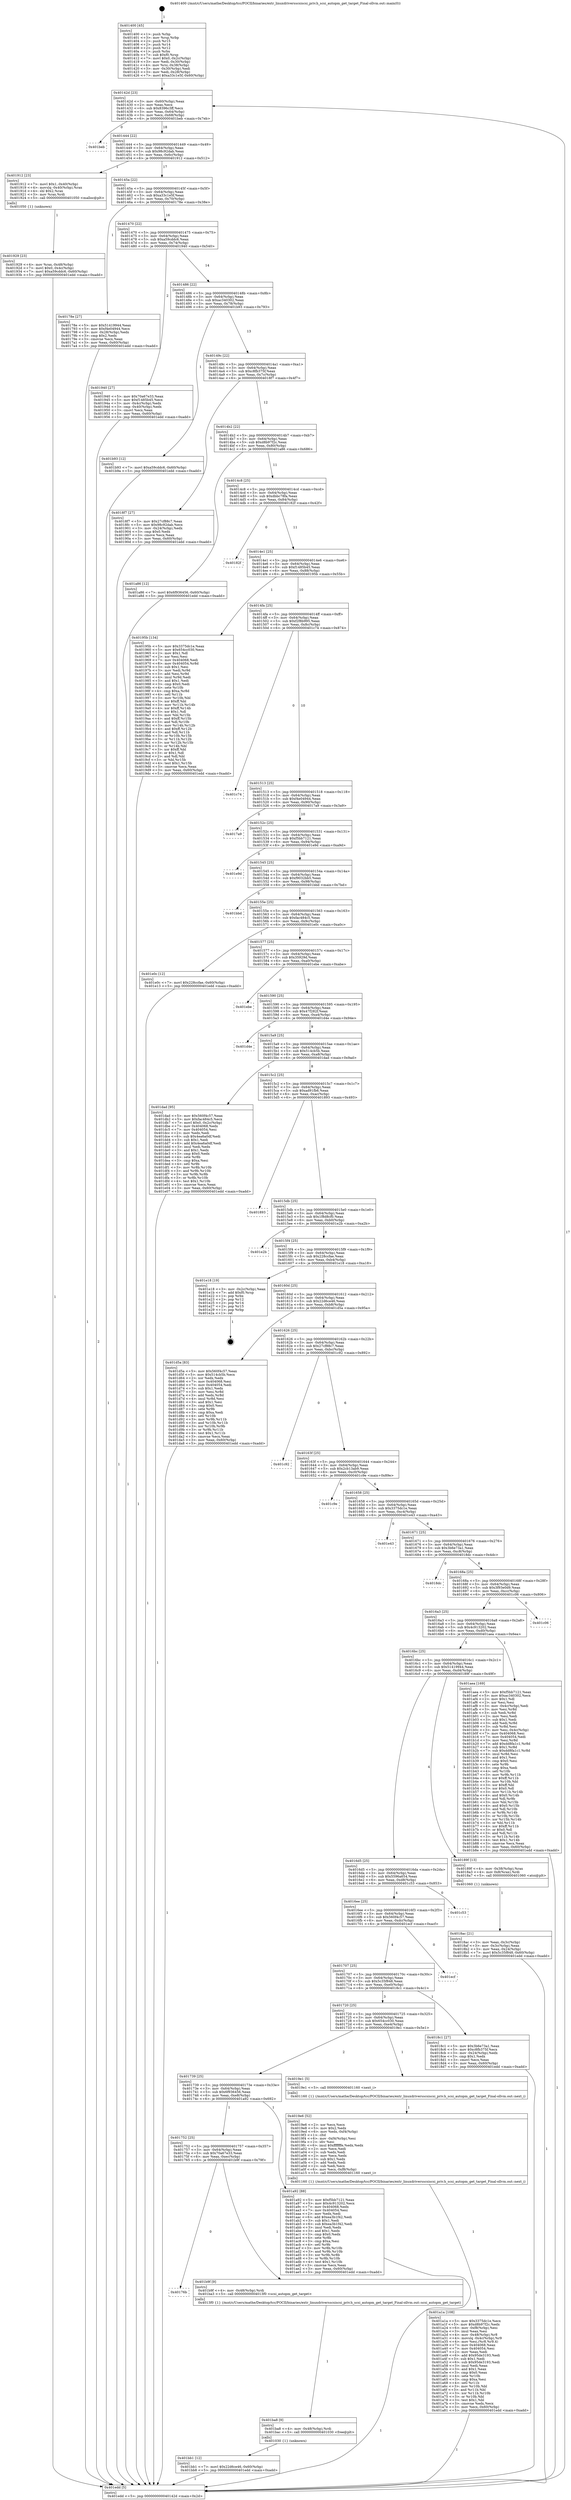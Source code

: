 digraph "0x401400" {
  label = "0x401400 (/mnt/c/Users/mathe/Desktop/tcc/POCII/binaries/extr_linuxdriversscsiscsi_priv.h_scsi_autopm_get_target_Final-ollvm.out::main(0))"
  labelloc = "t"
  node[shape=record]

  Entry [label="",width=0.3,height=0.3,shape=circle,fillcolor=black,style=filled]
  "0x40142d" [label="{
     0x40142d [23]\l
     | [instrs]\l
     &nbsp;&nbsp;0x40142d \<+3\>: mov -0x60(%rbp),%eax\l
     &nbsp;&nbsp;0x401430 \<+2\>: mov %eax,%ecx\l
     &nbsp;&nbsp;0x401432 \<+6\>: sub $0x8396c3ff,%ecx\l
     &nbsp;&nbsp;0x401438 \<+3\>: mov %eax,-0x64(%rbp)\l
     &nbsp;&nbsp;0x40143b \<+3\>: mov %ecx,-0x68(%rbp)\l
     &nbsp;&nbsp;0x40143e \<+6\>: je 0000000000401beb \<main+0x7eb\>\l
  }"]
  "0x401beb" [label="{
     0x401beb\l
  }", style=dashed]
  "0x401444" [label="{
     0x401444 [22]\l
     | [instrs]\l
     &nbsp;&nbsp;0x401444 \<+5\>: jmp 0000000000401449 \<main+0x49\>\l
     &nbsp;&nbsp;0x401449 \<+3\>: mov -0x64(%rbp),%eax\l
     &nbsp;&nbsp;0x40144c \<+5\>: sub $0x98c92dab,%eax\l
     &nbsp;&nbsp;0x401451 \<+3\>: mov %eax,-0x6c(%rbp)\l
     &nbsp;&nbsp;0x401454 \<+6\>: je 0000000000401912 \<main+0x512\>\l
  }"]
  Exit [label="",width=0.3,height=0.3,shape=circle,fillcolor=black,style=filled,peripheries=2]
  "0x401912" [label="{
     0x401912 [23]\l
     | [instrs]\l
     &nbsp;&nbsp;0x401912 \<+7\>: movl $0x1,-0x40(%rbp)\l
     &nbsp;&nbsp;0x401919 \<+4\>: movslq -0x40(%rbp),%rax\l
     &nbsp;&nbsp;0x40191d \<+4\>: shl $0x2,%rax\l
     &nbsp;&nbsp;0x401921 \<+3\>: mov %rax,%rdi\l
     &nbsp;&nbsp;0x401924 \<+5\>: call 0000000000401050 \<malloc@plt\>\l
     | [calls]\l
     &nbsp;&nbsp;0x401050 \{1\} (unknown)\l
  }"]
  "0x40145a" [label="{
     0x40145a [22]\l
     | [instrs]\l
     &nbsp;&nbsp;0x40145a \<+5\>: jmp 000000000040145f \<main+0x5f\>\l
     &nbsp;&nbsp;0x40145f \<+3\>: mov -0x64(%rbp),%eax\l
     &nbsp;&nbsp;0x401462 \<+5\>: sub $0xa33c1e5f,%eax\l
     &nbsp;&nbsp;0x401467 \<+3\>: mov %eax,-0x70(%rbp)\l
     &nbsp;&nbsp;0x40146a \<+6\>: je 000000000040178e \<main+0x38e\>\l
  }"]
  "0x401bb1" [label="{
     0x401bb1 [12]\l
     | [instrs]\l
     &nbsp;&nbsp;0x401bb1 \<+7\>: movl $0x22d6ce46,-0x60(%rbp)\l
     &nbsp;&nbsp;0x401bb8 \<+5\>: jmp 0000000000401edd \<main+0xadd\>\l
  }"]
  "0x40178e" [label="{
     0x40178e [27]\l
     | [instrs]\l
     &nbsp;&nbsp;0x40178e \<+5\>: mov $0x51419944,%eax\l
     &nbsp;&nbsp;0x401793 \<+5\>: mov $0xf4e04944,%ecx\l
     &nbsp;&nbsp;0x401798 \<+3\>: mov -0x28(%rbp),%edx\l
     &nbsp;&nbsp;0x40179b \<+3\>: cmp $0x2,%edx\l
     &nbsp;&nbsp;0x40179e \<+3\>: cmovne %ecx,%eax\l
     &nbsp;&nbsp;0x4017a1 \<+3\>: mov %eax,-0x60(%rbp)\l
     &nbsp;&nbsp;0x4017a4 \<+5\>: jmp 0000000000401edd \<main+0xadd\>\l
  }"]
  "0x401470" [label="{
     0x401470 [22]\l
     | [instrs]\l
     &nbsp;&nbsp;0x401470 \<+5\>: jmp 0000000000401475 \<main+0x75\>\l
     &nbsp;&nbsp;0x401475 \<+3\>: mov -0x64(%rbp),%eax\l
     &nbsp;&nbsp;0x401478 \<+5\>: sub $0xa59cddc6,%eax\l
     &nbsp;&nbsp;0x40147d \<+3\>: mov %eax,-0x74(%rbp)\l
     &nbsp;&nbsp;0x401480 \<+6\>: je 0000000000401940 \<main+0x540\>\l
  }"]
  "0x401edd" [label="{
     0x401edd [5]\l
     | [instrs]\l
     &nbsp;&nbsp;0x401edd \<+5\>: jmp 000000000040142d \<main+0x2d\>\l
  }"]
  "0x401400" [label="{
     0x401400 [45]\l
     | [instrs]\l
     &nbsp;&nbsp;0x401400 \<+1\>: push %rbp\l
     &nbsp;&nbsp;0x401401 \<+3\>: mov %rsp,%rbp\l
     &nbsp;&nbsp;0x401404 \<+2\>: push %r15\l
     &nbsp;&nbsp;0x401406 \<+2\>: push %r14\l
     &nbsp;&nbsp;0x401408 \<+2\>: push %r12\l
     &nbsp;&nbsp;0x40140a \<+1\>: push %rbx\l
     &nbsp;&nbsp;0x40140b \<+7\>: sub $0xf0,%rsp\l
     &nbsp;&nbsp;0x401412 \<+7\>: movl $0x0,-0x2c(%rbp)\l
     &nbsp;&nbsp;0x401419 \<+3\>: mov %edi,-0x30(%rbp)\l
     &nbsp;&nbsp;0x40141c \<+4\>: mov %rsi,-0x38(%rbp)\l
     &nbsp;&nbsp;0x401420 \<+3\>: mov -0x30(%rbp),%edi\l
     &nbsp;&nbsp;0x401423 \<+3\>: mov %edi,-0x28(%rbp)\l
     &nbsp;&nbsp;0x401426 \<+7\>: movl $0xa33c1e5f,-0x60(%rbp)\l
  }"]
  "0x401ba8" [label="{
     0x401ba8 [9]\l
     | [instrs]\l
     &nbsp;&nbsp;0x401ba8 \<+4\>: mov -0x48(%rbp),%rdi\l
     &nbsp;&nbsp;0x401bac \<+5\>: call 0000000000401030 \<free@plt\>\l
     | [calls]\l
     &nbsp;&nbsp;0x401030 \{1\} (unknown)\l
  }"]
  "0x401940" [label="{
     0x401940 [27]\l
     | [instrs]\l
     &nbsp;&nbsp;0x401940 \<+5\>: mov $0x70a67e33,%eax\l
     &nbsp;&nbsp;0x401945 \<+5\>: mov $0xf1485b45,%ecx\l
     &nbsp;&nbsp;0x40194a \<+3\>: mov -0x4c(%rbp),%edx\l
     &nbsp;&nbsp;0x40194d \<+3\>: cmp -0x40(%rbp),%edx\l
     &nbsp;&nbsp;0x401950 \<+3\>: cmovl %ecx,%eax\l
     &nbsp;&nbsp;0x401953 \<+3\>: mov %eax,-0x60(%rbp)\l
     &nbsp;&nbsp;0x401956 \<+5\>: jmp 0000000000401edd \<main+0xadd\>\l
  }"]
  "0x401486" [label="{
     0x401486 [22]\l
     | [instrs]\l
     &nbsp;&nbsp;0x401486 \<+5\>: jmp 000000000040148b \<main+0x8b\>\l
     &nbsp;&nbsp;0x40148b \<+3\>: mov -0x64(%rbp),%eax\l
     &nbsp;&nbsp;0x40148e \<+5\>: sub $0xac340302,%eax\l
     &nbsp;&nbsp;0x401493 \<+3\>: mov %eax,-0x78(%rbp)\l
     &nbsp;&nbsp;0x401496 \<+6\>: je 0000000000401b93 \<main+0x793\>\l
  }"]
  "0x40176b" [label="{
     0x40176b\l
  }", style=dashed]
  "0x401b93" [label="{
     0x401b93 [12]\l
     | [instrs]\l
     &nbsp;&nbsp;0x401b93 \<+7\>: movl $0xa59cddc6,-0x60(%rbp)\l
     &nbsp;&nbsp;0x401b9a \<+5\>: jmp 0000000000401edd \<main+0xadd\>\l
  }"]
  "0x40149c" [label="{
     0x40149c [22]\l
     | [instrs]\l
     &nbsp;&nbsp;0x40149c \<+5\>: jmp 00000000004014a1 \<main+0xa1\>\l
     &nbsp;&nbsp;0x4014a1 \<+3\>: mov -0x64(%rbp),%eax\l
     &nbsp;&nbsp;0x4014a4 \<+5\>: sub $0xc8fb375f,%eax\l
     &nbsp;&nbsp;0x4014a9 \<+3\>: mov %eax,-0x7c(%rbp)\l
     &nbsp;&nbsp;0x4014ac \<+6\>: je 00000000004018f7 \<main+0x4f7\>\l
  }"]
  "0x401b9f" [label="{
     0x401b9f [9]\l
     | [instrs]\l
     &nbsp;&nbsp;0x401b9f \<+4\>: mov -0x48(%rbp),%rdi\l
     &nbsp;&nbsp;0x401ba3 \<+5\>: call 00000000004013f0 \<scsi_autopm_get_target\>\l
     | [calls]\l
     &nbsp;&nbsp;0x4013f0 \{1\} (/mnt/c/Users/mathe/Desktop/tcc/POCII/binaries/extr_linuxdriversscsiscsi_priv.h_scsi_autopm_get_target_Final-ollvm.out::scsi_autopm_get_target)\l
  }"]
  "0x4018f7" [label="{
     0x4018f7 [27]\l
     | [instrs]\l
     &nbsp;&nbsp;0x4018f7 \<+5\>: mov $0x27cf88c7,%eax\l
     &nbsp;&nbsp;0x4018fc \<+5\>: mov $0x98c92dab,%ecx\l
     &nbsp;&nbsp;0x401901 \<+3\>: mov -0x24(%rbp),%edx\l
     &nbsp;&nbsp;0x401904 \<+3\>: cmp $0x0,%edx\l
     &nbsp;&nbsp;0x401907 \<+3\>: cmove %ecx,%eax\l
     &nbsp;&nbsp;0x40190a \<+3\>: mov %eax,-0x60(%rbp)\l
     &nbsp;&nbsp;0x40190d \<+5\>: jmp 0000000000401edd \<main+0xadd\>\l
  }"]
  "0x4014b2" [label="{
     0x4014b2 [22]\l
     | [instrs]\l
     &nbsp;&nbsp;0x4014b2 \<+5\>: jmp 00000000004014b7 \<main+0xb7\>\l
     &nbsp;&nbsp;0x4014b7 \<+3\>: mov -0x64(%rbp),%eax\l
     &nbsp;&nbsp;0x4014ba \<+5\>: sub $0xd8b97f2c,%eax\l
     &nbsp;&nbsp;0x4014bf \<+3\>: mov %eax,-0x80(%rbp)\l
     &nbsp;&nbsp;0x4014c2 \<+6\>: je 0000000000401a86 \<main+0x686\>\l
  }"]
  "0x401752" [label="{
     0x401752 [25]\l
     | [instrs]\l
     &nbsp;&nbsp;0x401752 \<+5\>: jmp 0000000000401757 \<main+0x357\>\l
     &nbsp;&nbsp;0x401757 \<+3\>: mov -0x64(%rbp),%eax\l
     &nbsp;&nbsp;0x40175a \<+5\>: sub $0x70a67e33,%eax\l
     &nbsp;&nbsp;0x40175f \<+6\>: mov %eax,-0xec(%rbp)\l
     &nbsp;&nbsp;0x401765 \<+6\>: je 0000000000401b9f \<main+0x79f\>\l
  }"]
  "0x401a86" [label="{
     0x401a86 [12]\l
     | [instrs]\l
     &nbsp;&nbsp;0x401a86 \<+7\>: movl $0x6f936456,-0x60(%rbp)\l
     &nbsp;&nbsp;0x401a8d \<+5\>: jmp 0000000000401edd \<main+0xadd\>\l
  }"]
  "0x4014c8" [label="{
     0x4014c8 [25]\l
     | [instrs]\l
     &nbsp;&nbsp;0x4014c8 \<+5\>: jmp 00000000004014cd \<main+0xcd\>\l
     &nbsp;&nbsp;0x4014cd \<+3\>: mov -0x64(%rbp),%eax\l
     &nbsp;&nbsp;0x4014d0 \<+5\>: sub $0xdbbc78fa,%eax\l
     &nbsp;&nbsp;0x4014d5 \<+6\>: mov %eax,-0x84(%rbp)\l
     &nbsp;&nbsp;0x4014db \<+6\>: je 000000000040182f \<main+0x42f\>\l
  }"]
  "0x401a92" [label="{
     0x401a92 [88]\l
     | [instrs]\l
     &nbsp;&nbsp;0x401a92 \<+5\>: mov $0xf5bb7121,%eax\l
     &nbsp;&nbsp;0x401a97 \<+5\>: mov $0x4c913202,%ecx\l
     &nbsp;&nbsp;0x401a9c \<+7\>: mov 0x404068,%edx\l
     &nbsp;&nbsp;0x401aa3 \<+7\>: mov 0x404054,%esi\l
     &nbsp;&nbsp;0x401aaa \<+2\>: mov %edx,%edi\l
     &nbsp;&nbsp;0x401aac \<+6\>: add $0xea3b1f42,%edi\l
     &nbsp;&nbsp;0x401ab2 \<+3\>: sub $0x1,%edi\l
     &nbsp;&nbsp;0x401ab5 \<+6\>: sub $0xea3b1f42,%edi\l
     &nbsp;&nbsp;0x401abb \<+3\>: imul %edi,%edx\l
     &nbsp;&nbsp;0x401abe \<+3\>: and $0x1,%edx\l
     &nbsp;&nbsp;0x401ac1 \<+3\>: cmp $0x0,%edx\l
     &nbsp;&nbsp;0x401ac4 \<+4\>: sete %r8b\l
     &nbsp;&nbsp;0x401ac8 \<+3\>: cmp $0xa,%esi\l
     &nbsp;&nbsp;0x401acb \<+4\>: setl %r9b\l
     &nbsp;&nbsp;0x401acf \<+3\>: mov %r8b,%r10b\l
     &nbsp;&nbsp;0x401ad2 \<+3\>: and %r9b,%r10b\l
     &nbsp;&nbsp;0x401ad5 \<+3\>: xor %r9b,%r8b\l
     &nbsp;&nbsp;0x401ad8 \<+3\>: or %r8b,%r10b\l
     &nbsp;&nbsp;0x401adb \<+4\>: test $0x1,%r10b\l
     &nbsp;&nbsp;0x401adf \<+3\>: cmovne %ecx,%eax\l
     &nbsp;&nbsp;0x401ae2 \<+3\>: mov %eax,-0x60(%rbp)\l
     &nbsp;&nbsp;0x401ae5 \<+5\>: jmp 0000000000401edd \<main+0xadd\>\l
  }"]
  "0x40182f" [label="{
     0x40182f\l
  }", style=dashed]
  "0x4014e1" [label="{
     0x4014e1 [25]\l
     | [instrs]\l
     &nbsp;&nbsp;0x4014e1 \<+5\>: jmp 00000000004014e6 \<main+0xe6\>\l
     &nbsp;&nbsp;0x4014e6 \<+3\>: mov -0x64(%rbp),%eax\l
     &nbsp;&nbsp;0x4014e9 \<+5\>: sub $0xf1485b45,%eax\l
     &nbsp;&nbsp;0x4014ee \<+6\>: mov %eax,-0x88(%rbp)\l
     &nbsp;&nbsp;0x4014f4 \<+6\>: je 000000000040195b \<main+0x55b\>\l
  }"]
  "0x401a1a" [label="{
     0x401a1a [108]\l
     | [instrs]\l
     &nbsp;&nbsp;0x401a1a \<+5\>: mov $0x3375dc1e,%ecx\l
     &nbsp;&nbsp;0x401a1f \<+5\>: mov $0xd8b97f2c,%edx\l
     &nbsp;&nbsp;0x401a24 \<+6\>: mov -0xf8(%rbp),%esi\l
     &nbsp;&nbsp;0x401a2a \<+3\>: imul %eax,%esi\l
     &nbsp;&nbsp;0x401a2d \<+4\>: mov -0x48(%rbp),%r8\l
     &nbsp;&nbsp;0x401a31 \<+4\>: movslq -0x4c(%rbp),%r9\l
     &nbsp;&nbsp;0x401a35 \<+4\>: mov %esi,(%r8,%r9,4)\l
     &nbsp;&nbsp;0x401a39 \<+7\>: mov 0x404068,%eax\l
     &nbsp;&nbsp;0x401a40 \<+7\>: mov 0x404054,%esi\l
     &nbsp;&nbsp;0x401a47 \<+2\>: mov %eax,%edi\l
     &nbsp;&nbsp;0x401a49 \<+6\>: add $0x95de3193,%edi\l
     &nbsp;&nbsp;0x401a4f \<+3\>: sub $0x1,%edi\l
     &nbsp;&nbsp;0x401a52 \<+6\>: sub $0x95de3193,%edi\l
     &nbsp;&nbsp;0x401a58 \<+3\>: imul %edi,%eax\l
     &nbsp;&nbsp;0x401a5b \<+3\>: and $0x1,%eax\l
     &nbsp;&nbsp;0x401a5e \<+3\>: cmp $0x0,%eax\l
     &nbsp;&nbsp;0x401a61 \<+4\>: sete %r10b\l
     &nbsp;&nbsp;0x401a65 \<+3\>: cmp $0xa,%esi\l
     &nbsp;&nbsp;0x401a68 \<+4\>: setl %r11b\l
     &nbsp;&nbsp;0x401a6c \<+3\>: mov %r10b,%bl\l
     &nbsp;&nbsp;0x401a6f \<+3\>: and %r11b,%bl\l
     &nbsp;&nbsp;0x401a72 \<+3\>: xor %r11b,%r10b\l
     &nbsp;&nbsp;0x401a75 \<+3\>: or %r10b,%bl\l
     &nbsp;&nbsp;0x401a78 \<+3\>: test $0x1,%bl\l
     &nbsp;&nbsp;0x401a7b \<+3\>: cmovne %edx,%ecx\l
     &nbsp;&nbsp;0x401a7e \<+3\>: mov %ecx,-0x60(%rbp)\l
     &nbsp;&nbsp;0x401a81 \<+5\>: jmp 0000000000401edd \<main+0xadd\>\l
  }"]
  "0x40195b" [label="{
     0x40195b [134]\l
     | [instrs]\l
     &nbsp;&nbsp;0x40195b \<+5\>: mov $0x3375dc1e,%eax\l
     &nbsp;&nbsp;0x401960 \<+5\>: mov $0x654cc030,%ecx\l
     &nbsp;&nbsp;0x401965 \<+2\>: mov $0x1,%dl\l
     &nbsp;&nbsp;0x401967 \<+2\>: xor %esi,%esi\l
     &nbsp;&nbsp;0x401969 \<+7\>: mov 0x404068,%edi\l
     &nbsp;&nbsp;0x401970 \<+8\>: mov 0x404054,%r8d\l
     &nbsp;&nbsp;0x401978 \<+3\>: sub $0x1,%esi\l
     &nbsp;&nbsp;0x40197b \<+3\>: mov %edi,%r9d\l
     &nbsp;&nbsp;0x40197e \<+3\>: add %esi,%r9d\l
     &nbsp;&nbsp;0x401981 \<+4\>: imul %r9d,%edi\l
     &nbsp;&nbsp;0x401985 \<+3\>: and $0x1,%edi\l
     &nbsp;&nbsp;0x401988 \<+3\>: cmp $0x0,%edi\l
     &nbsp;&nbsp;0x40198b \<+4\>: sete %r10b\l
     &nbsp;&nbsp;0x40198f \<+4\>: cmp $0xa,%r8d\l
     &nbsp;&nbsp;0x401993 \<+4\>: setl %r11b\l
     &nbsp;&nbsp;0x401997 \<+3\>: mov %r10b,%bl\l
     &nbsp;&nbsp;0x40199a \<+3\>: xor $0xff,%bl\l
     &nbsp;&nbsp;0x40199d \<+3\>: mov %r11b,%r14b\l
     &nbsp;&nbsp;0x4019a0 \<+4\>: xor $0xff,%r14b\l
     &nbsp;&nbsp;0x4019a4 \<+3\>: xor $0x1,%dl\l
     &nbsp;&nbsp;0x4019a7 \<+3\>: mov %bl,%r15b\l
     &nbsp;&nbsp;0x4019aa \<+4\>: and $0xff,%r15b\l
     &nbsp;&nbsp;0x4019ae \<+3\>: and %dl,%r10b\l
     &nbsp;&nbsp;0x4019b1 \<+3\>: mov %r14b,%r12b\l
     &nbsp;&nbsp;0x4019b4 \<+4\>: and $0xff,%r12b\l
     &nbsp;&nbsp;0x4019b8 \<+3\>: and %dl,%r11b\l
     &nbsp;&nbsp;0x4019bb \<+3\>: or %r10b,%r15b\l
     &nbsp;&nbsp;0x4019be \<+3\>: or %r11b,%r12b\l
     &nbsp;&nbsp;0x4019c1 \<+3\>: xor %r12b,%r15b\l
     &nbsp;&nbsp;0x4019c4 \<+3\>: or %r14b,%bl\l
     &nbsp;&nbsp;0x4019c7 \<+3\>: xor $0xff,%bl\l
     &nbsp;&nbsp;0x4019ca \<+3\>: or $0x1,%dl\l
     &nbsp;&nbsp;0x4019cd \<+2\>: and %dl,%bl\l
     &nbsp;&nbsp;0x4019cf \<+3\>: or %bl,%r15b\l
     &nbsp;&nbsp;0x4019d2 \<+4\>: test $0x1,%r15b\l
     &nbsp;&nbsp;0x4019d6 \<+3\>: cmovne %ecx,%eax\l
     &nbsp;&nbsp;0x4019d9 \<+3\>: mov %eax,-0x60(%rbp)\l
     &nbsp;&nbsp;0x4019dc \<+5\>: jmp 0000000000401edd \<main+0xadd\>\l
  }"]
  "0x4014fa" [label="{
     0x4014fa [25]\l
     | [instrs]\l
     &nbsp;&nbsp;0x4014fa \<+5\>: jmp 00000000004014ff \<main+0xff\>\l
     &nbsp;&nbsp;0x4014ff \<+3\>: mov -0x64(%rbp),%eax\l
     &nbsp;&nbsp;0x401502 \<+5\>: sub $0xf2f8b995,%eax\l
     &nbsp;&nbsp;0x401507 \<+6\>: mov %eax,-0x8c(%rbp)\l
     &nbsp;&nbsp;0x40150d \<+6\>: je 0000000000401c74 \<main+0x874\>\l
  }"]
  "0x4019e6" [label="{
     0x4019e6 [52]\l
     | [instrs]\l
     &nbsp;&nbsp;0x4019e6 \<+2\>: xor %ecx,%ecx\l
     &nbsp;&nbsp;0x4019e8 \<+5\>: mov $0x2,%edx\l
     &nbsp;&nbsp;0x4019ed \<+6\>: mov %edx,-0xf4(%rbp)\l
     &nbsp;&nbsp;0x4019f3 \<+1\>: cltd\l
     &nbsp;&nbsp;0x4019f4 \<+6\>: mov -0xf4(%rbp),%esi\l
     &nbsp;&nbsp;0x4019fa \<+2\>: idiv %esi\l
     &nbsp;&nbsp;0x4019fc \<+6\>: imul $0xfffffffe,%edx,%edx\l
     &nbsp;&nbsp;0x401a02 \<+2\>: mov %ecx,%edi\l
     &nbsp;&nbsp;0x401a04 \<+2\>: sub %edx,%edi\l
     &nbsp;&nbsp;0x401a06 \<+2\>: mov %ecx,%edx\l
     &nbsp;&nbsp;0x401a08 \<+3\>: sub $0x1,%edx\l
     &nbsp;&nbsp;0x401a0b \<+2\>: add %edx,%edi\l
     &nbsp;&nbsp;0x401a0d \<+2\>: sub %edi,%ecx\l
     &nbsp;&nbsp;0x401a0f \<+6\>: mov %ecx,-0xf8(%rbp)\l
     &nbsp;&nbsp;0x401a15 \<+5\>: call 0000000000401160 \<next_i\>\l
     | [calls]\l
     &nbsp;&nbsp;0x401160 \{1\} (/mnt/c/Users/mathe/Desktop/tcc/POCII/binaries/extr_linuxdriversscsiscsi_priv.h_scsi_autopm_get_target_Final-ollvm.out::next_i)\l
  }"]
  "0x401c74" [label="{
     0x401c74\l
  }", style=dashed]
  "0x401513" [label="{
     0x401513 [25]\l
     | [instrs]\l
     &nbsp;&nbsp;0x401513 \<+5\>: jmp 0000000000401518 \<main+0x118\>\l
     &nbsp;&nbsp;0x401518 \<+3\>: mov -0x64(%rbp),%eax\l
     &nbsp;&nbsp;0x40151b \<+5\>: sub $0xf4e04944,%eax\l
     &nbsp;&nbsp;0x401520 \<+6\>: mov %eax,-0x90(%rbp)\l
     &nbsp;&nbsp;0x401526 \<+6\>: je 00000000004017a9 \<main+0x3a9\>\l
  }"]
  "0x401739" [label="{
     0x401739 [25]\l
     | [instrs]\l
     &nbsp;&nbsp;0x401739 \<+5\>: jmp 000000000040173e \<main+0x33e\>\l
     &nbsp;&nbsp;0x40173e \<+3\>: mov -0x64(%rbp),%eax\l
     &nbsp;&nbsp;0x401741 \<+5\>: sub $0x6f936456,%eax\l
     &nbsp;&nbsp;0x401746 \<+6\>: mov %eax,-0xe8(%rbp)\l
     &nbsp;&nbsp;0x40174c \<+6\>: je 0000000000401a92 \<main+0x692\>\l
  }"]
  "0x4017a9" [label="{
     0x4017a9\l
  }", style=dashed]
  "0x40152c" [label="{
     0x40152c [25]\l
     | [instrs]\l
     &nbsp;&nbsp;0x40152c \<+5\>: jmp 0000000000401531 \<main+0x131\>\l
     &nbsp;&nbsp;0x401531 \<+3\>: mov -0x64(%rbp),%eax\l
     &nbsp;&nbsp;0x401534 \<+5\>: sub $0xf5bb7121,%eax\l
     &nbsp;&nbsp;0x401539 \<+6\>: mov %eax,-0x94(%rbp)\l
     &nbsp;&nbsp;0x40153f \<+6\>: je 0000000000401e9d \<main+0xa9d\>\l
  }"]
  "0x4019e1" [label="{
     0x4019e1 [5]\l
     | [instrs]\l
     &nbsp;&nbsp;0x4019e1 \<+5\>: call 0000000000401160 \<next_i\>\l
     | [calls]\l
     &nbsp;&nbsp;0x401160 \{1\} (/mnt/c/Users/mathe/Desktop/tcc/POCII/binaries/extr_linuxdriversscsiscsi_priv.h_scsi_autopm_get_target_Final-ollvm.out::next_i)\l
  }"]
  "0x401e9d" [label="{
     0x401e9d\l
  }", style=dashed]
  "0x401545" [label="{
     0x401545 [25]\l
     | [instrs]\l
     &nbsp;&nbsp;0x401545 \<+5\>: jmp 000000000040154a \<main+0x14a\>\l
     &nbsp;&nbsp;0x40154a \<+3\>: mov -0x64(%rbp),%eax\l
     &nbsp;&nbsp;0x40154d \<+5\>: sub $0xf9032bb5,%eax\l
     &nbsp;&nbsp;0x401552 \<+6\>: mov %eax,-0x98(%rbp)\l
     &nbsp;&nbsp;0x401558 \<+6\>: je 0000000000401bbd \<main+0x7bd\>\l
  }"]
  "0x401929" [label="{
     0x401929 [23]\l
     | [instrs]\l
     &nbsp;&nbsp;0x401929 \<+4\>: mov %rax,-0x48(%rbp)\l
     &nbsp;&nbsp;0x40192d \<+7\>: movl $0x0,-0x4c(%rbp)\l
     &nbsp;&nbsp;0x401934 \<+7\>: movl $0xa59cddc6,-0x60(%rbp)\l
     &nbsp;&nbsp;0x40193b \<+5\>: jmp 0000000000401edd \<main+0xadd\>\l
  }"]
  "0x401bbd" [label="{
     0x401bbd\l
  }", style=dashed]
  "0x40155e" [label="{
     0x40155e [25]\l
     | [instrs]\l
     &nbsp;&nbsp;0x40155e \<+5\>: jmp 0000000000401563 \<main+0x163\>\l
     &nbsp;&nbsp;0x401563 \<+3\>: mov -0x64(%rbp),%eax\l
     &nbsp;&nbsp;0x401566 \<+5\>: sub $0xfac484c5,%eax\l
     &nbsp;&nbsp;0x40156b \<+6\>: mov %eax,-0x9c(%rbp)\l
     &nbsp;&nbsp;0x401571 \<+6\>: je 0000000000401e0c \<main+0xa0c\>\l
  }"]
  "0x401720" [label="{
     0x401720 [25]\l
     | [instrs]\l
     &nbsp;&nbsp;0x401720 \<+5\>: jmp 0000000000401725 \<main+0x325\>\l
     &nbsp;&nbsp;0x401725 \<+3\>: mov -0x64(%rbp),%eax\l
     &nbsp;&nbsp;0x401728 \<+5\>: sub $0x654cc030,%eax\l
     &nbsp;&nbsp;0x40172d \<+6\>: mov %eax,-0xe4(%rbp)\l
     &nbsp;&nbsp;0x401733 \<+6\>: je 00000000004019e1 \<main+0x5e1\>\l
  }"]
  "0x401e0c" [label="{
     0x401e0c [12]\l
     | [instrs]\l
     &nbsp;&nbsp;0x401e0c \<+7\>: movl $0x228ccfae,-0x60(%rbp)\l
     &nbsp;&nbsp;0x401e13 \<+5\>: jmp 0000000000401edd \<main+0xadd\>\l
  }"]
  "0x401577" [label="{
     0x401577 [25]\l
     | [instrs]\l
     &nbsp;&nbsp;0x401577 \<+5\>: jmp 000000000040157c \<main+0x17c\>\l
     &nbsp;&nbsp;0x40157c \<+3\>: mov -0x64(%rbp),%eax\l
     &nbsp;&nbsp;0x40157f \<+5\>: sub $0x35929d,%eax\l
     &nbsp;&nbsp;0x401584 \<+6\>: mov %eax,-0xa0(%rbp)\l
     &nbsp;&nbsp;0x40158a \<+6\>: je 0000000000401ebe \<main+0xabe\>\l
  }"]
  "0x4018c1" [label="{
     0x4018c1 [27]\l
     | [instrs]\l
     &nbsp;&nbsp;0x4018c1 \<+5\>: mov $0x3b6e73a1,%eax\l
     &nbsp;&nbsp;0x4018c6 \<+5\>: mov $0xc8fb375f,%ecx\l
     &nbsp;&nbsp;0x4018cb \<+3\>: mov -0x24(%rbp),%edx\l
     &nbsp;&nbsp;0x4018ce \<+3\>: cmp $0x1,%edx\l
     &nbsp;&nbsp;0x4018d1 \<+3\>: cmovl %ecx,%eax\l
     &nbsp;&nbsp;0x4018d4 \<+3\>: mov %eax,-0x60(%rbp)\l
     &nbsp;&nbsp;0x4018d7 \<+5\>: jmp 0000000000401edd \<main+0xadd\>\l
  }"]
  "0x401ebe" [label="{
     0x401ebe\l
  }", style=dashed]
  "0x401590" [label="{
     0x401590 [25]\l
     | [instrs]\l
     &nbsp;&nbsp;0x401590 \<+5\>: jmp 0000000000401595 \<main+0x195\>\l
     &nbsp;&nbsp;0x401595 \<+3\>: mov -0x64(%rbp),%eax\l
     &nbsp;&nbsp;0x401598 \<+5\>: sub $0x47f282f,%eax\l
     &nbsp;&nbsp;0x40159d \<+6\>: mov %eax,-0xa4(%rbp)\l
     &nbsp;&nbsp;0x4015a3 \<+6\>: je 0000000000401d4e \<main+0x94e\>\l
  }"]
  "0x401707" [label="{
     0x401707 [25]\l
     | [instrs]\l
     &nbsp;&nbsp;0x401707 \<+5\>: jmp 000000000040170c \<main+0x30c\>\l
     &nbsp;&nbsp;0x40170c \<+3\>: mov -0x64(%rbp),%eax\l
     &nbsp;&nbsp;0x40170f \<+5\>: sub $0x5c35f848,%eax\l
     &nbsp;&nbsp;0x401714 \<+6\>: mov %eax,-0xe0(%rbp)\l
     &nbsp;&nbsp;0x40171a \<+6\>: je 00000000004018c1 \<main+0x4c1\>\l
  }"]
  "0x401d4e" [label="{
     0x401d4e\l
  }", style=dashed]
  "0x4015a9" [label="{
     0x4015a9 [25]\l
     | [instrs]\l
     &nbsp;&nbsp;0x4015a9 \<+5\>: jmp 00000000004015ae \<main+0x1ae\>\l
     &nbsp;&nbsp;0x4015ae \<+3\>: mov -0x64(%rbp),%eax\l
     &nbsp;&nbsp;0x4015b1 \<+5\>: sub $0x514cb5b,%eax\l
     &nbsp;&nbsp;0x4015b6 \<+6\>: mov %eax,-0xa8(%rbp)\l
     &nbsp;&nbsp;0x4015bc \<+6\>: je 0000000000401dad \<main+0x9ad\>\l
  }"]
  "0x401ecf" [label="{
     0x401ecf\l
  }", style=dashed]
  "0x401dad" [label="{
     0x401dad [95]\l
     | [instrs]\l
     &nbsp;&nbsp;0x401dad \<+5\>: mov $0x560f4c57,%eax\l
     &nbsp;&nbsp;0x401db2 \<+5\>: mov $0xfac484c5,%ecx\l
     &nbsp;&nbsp;0x401db7 \<+7\>: movl $0x0,-0x2c(%rbp)\l
     &nbsp;&nbsp;0x401dbe \<+7\>: mov 0x404068,%edx\l
     &nbsp;&nbsp;0x401dc5 \<+7\>: mov 0x404054,%esi\l
     &nbsp;&nbsp;0x401dcc \<+2\>: mov %edx,%edi\l
     &nbsp;&nbsp;0x401dce \<+6\>: sub $0x4ea6a0df,%edi\l
     &nbsp;&nbsp;0x401dd4 \<+3\>: sub $0x1,%edi\l
     &nbsp;&nbsp;0x401dd7 \<+6\>: add $0x4ea6a0df,%edi\l
     &nbsp;&nbsp;0x401ddd \<+3\>: imul %edi,%edx\l
     &nbsp;&nbsp;0x401de0 \<+3\>: and $0x1,%edx\l
     &nbsp;&nbsp;0x401de3 \<+3\>: cmp $0x0,%edx\l
     &nbsp;&nbsp;0x401de6 \<+4\>: sete %r8b\l
     &nbsp;&nbsp;0x401dea \<+3\>: cmp $0xa,%esi\l
     &nbsp;&nbsp;0x401ded \<+4\>: setl %r9b\l
     &nbsp;&nbsp;0x401df1 \<+3\>: mov %r8b,%r10b\l
     &nbsp;&nbsp;0x401df4 \<+3\>: and %r9b,%r10b\l
     &nbsp;&nbsp;0x401df7 \<+3\>: xor %r9b,%r8b\l
     &nbsp;&nbsp;0x401dfa \<+3\>: or %r8b,%r10b\l
     &nbsp;&nbsp;0x401dfd \<+4\>: test $0x1,%r10b\l
     &nbsp;&nbsp;0x401e01 \<+3\>: cmovne %ecx,%eax\l
     &nbsp;&nbsp;0x401e04 \<+3\>: mov %eax,-0x60(%rbp)\l
     &nbsp;&nbsp;0x401e07 \<+5\>: jmp 0000000000401edd \<main+0xadd\>\l
  }"]
  "0x4015c2" [label="{
     0x4015c2 [25]\l
     | [instrs]\l
     &nbsp;&nbsp;0x4015c2 \<+5\>: jmp 00000000004015c7 \<main+0x1c7\>\l
     &nbsp;&nbsp;0x4015c7 \<+3\>: mov -0x64(%rbp),%eax\l
     &nbsp;&nbsp;0x4015ca \<+5\>: sub $0xad91fb6,%eax\l
     &nbsp;&nbsp;0x4015cf \<+6\>: mov %eax,-0xac(%rbp)\l
     &nbsp;&nbsp;0x4015d5 \<+6\>: je 0000000000401893 \<main+0x493\>\l
  }"]
  "0x4016ee" [label="{
     0x4016ee [25]\l
     | [instrs]\l
     &nbsp;&nbsp;0x4016ee \<+5\>: jmp 00000000004016f3 \<main+0x2f3\>\l
     &nbsp;&nbsp;0x4016f3 \<+3\>: mov -0x64(%rbp),%eax\l
     &nbsp;&nbsp;0x4016f6 \<+5\>: sub $0x560f4c57,%eax\l
     &nbsp;&nbsp;0x4016fb \<+6\>: mov %eax,-0xdc(%rbp)\l
     &nbsp;&nbsp;0x401701 \<+6\>: je 0000000000401ecf \<main+0xacf\>\l
  }"]
  "0x401893" [label="{
     0x401893\l
  }", style=dashed]
  "0x4015db" [label="{
     0x4015db [25]\l
     | [instrs]\l
     &nbsp;&nbsp;0x4015db \<+5\>: jmp 00000000004015e0 \<main+0x1e0\>\l
     &nbsp;&nbsp;0x4015e0 \<+3\>: mov -0x64(%rbp),%eax\l
     &nbsp;&nbsp;0x4015e3 \<+5\>: sub $0x1f8d8cf0,%eax\l
     &nbsp;&nbsp;0x4015e8 \<+6\>: mov %eax,-0xb0(%rbp)\l
     &nbsp;&nbsp;0x4015ee \<+6\>: je 0000000000401e2b \<main+0xa2b\>\l
  }"]
  "0x401c53" [label="{
     0x401c53\l
  }", style=dashed]
  "0x401e2b" [label="{
     0x401e2b\l
  }", style=dashed]
  "0x4015f4" [label="{
     0x4015f4 [25]\l
     | [instrs]\l
     &nbsp;&nbsp;0x4015f4 \<+5\>: jmp 00000000004015f9 \<main+0x1f9\>\l
     &nbsp;&nbsp;0x4015f9 \<+3\>: mov -0x64(%rbp),%eax\l
     &nbsp;&nbsp;0x4015fc \<+5\>: sub $0x228ccfae,%eax\l
     &nbsp;&nbsp;0x401601 \<+6\>: mov %eax,-0xb4(%rbp)\l
     &nbsp;&nbsp;0x401607 \<+6\>: je 0000000000401e18 \<main+0xa18\>\l
  }"]
  "0x4018ac" [label="{
     0x4018ac [21]\l
     | [instrs]\l
     &nbsp;&nbsp;0x4018ac \<+3\>: mov %eax,-0x3c(%rbp)\l
     &nbsp;&nbsp;0x4018af \<+3\>: mov -0x3c(%rbp),%eax\l
     &nbsp;&nbsp;0x4018b2 \<+3\>: mov %eax,-0x24(%rbp)\l
     &nbsp;&nbsp;0x4018b5 \<+7\>: movl $0x5c35f848,-0x60(%rbp)\l
     &nbsp;&nbsp;0x4018bc \<+5\>: jmp 0000000000401edd \<main+0xadd\>\l
  }"]
  "0x401e18" [label="{
     0x401e18 [19]\l
     | [instrs]\l
     &nbsp;&nbsp;0x401e18 \<+3\>: mov -0x2c(%rbp),%eax\l
     &nbsp;&nbsp;0x401e1b \<+7\>: add $0xf0,%rsp\l
     &nbsp;&nbsp;0x401e22 \<+1\>: pop %rbx\l
     &nbsp;&nbsp;0x401e23 \<+2\>: pop %r12\l
     &nbsp;&nbsp;0x401e25 \<+2\>: pop %r14\l
     &nbsp;&nbsp;0x401e27 \<+2\>: pop %r15\l
     &nbsp;&nbsp;0x401e29 \<+1\>: pop %rbp\l
     &nbsp;&nbsp;0x401e2a \<+1\>: ret\l
  }"]
  "0x40160d" [label="{
     0x40160d [25]\l
     | [instrs]\l
     &nbsp;&nbsp;0x40160d \<+5\>: jmp 0000000000401612 \<main+0x212\>\l
     &nbsp;&nbsp;0x401612 \<+3\>: mov -0x64(%rbp),%eax\l
     &nbsp;&nbsp;0x401615 \<+5\>: sub $0x22d6ce46,%eax\l
     &nbsp;&nbsp;0x40161a \<+6\>: mov %eax,-0xb8(%rbp)\l
     &nbsp;&nbsp;0x401620 \<+6\>: je 0000000000401d5a \<main+0x95a\>\l
  }"]
  "0x4016d5" [label="{
     0x4016d5 [25]\l
     | [instrs]\l
     &nbsp;&nbsp;0x4016d5 \<+5\>: jmp 00000000004016da \<main+0x2da\>\l
     &nbsp;&nbsp;0x4016da \<+3\>: mov -0x64(%rbp),%eax\l
     &nbsp;&nbsp;0x4016dd \<+5\>: sub $0x5596a654,%eax\l
     &nbsp;&nbsp;0x4016e2 \<+6\>: mov %eax,-0xd8(%rbp)\l
     &nbsp;&nbsp;0x4016e8 \<+6\>: je 0000000000401c53 \<main+0x853\>\l
  }"]
  "0x401d5a" [label="{
     0x401d5a [83]\l
     | [instrs]\l
     &nbsp;&nbsp;0x401d5a \<+5\>: mov $0x560f4c57,%eax\l
     &nbsp;&nbsp;0x401d5f \<+5\>: mov $0x514cb5b,%ecx\l
     &nbsp;&nbsp;0x401d64 \<+2\>: xor %edx,%edx\l
     &nbsp;&nbsp;0x401d66 \<+7\>: mov 0x404068,%esi\l
     &nbsp;&nbsp;0x401d6d \<+7\>: mov 0x404054,%edi\l
     &nbsp;&nbsp;0x401d74 \<+3\>: sub $0x1,%edx\l
     &nbsp;&nbsp;0x401d77 \<+3\>: mov %esi,%r8d\l
     &nbsp;&nbsp;0x401d7a \<+3\>: add %edx,%r8d\l
     &nbsp;&nbsp;0x401d7d \<+4\>: imul %r8d,%esi\l
     &nbsp;&nbsp;0x401d81 \<+3\>: and $0x1,%esi\l
     &nbsp;&nbsp;0x401d84 \<+3\>: cmp $0x0,%esi\l
     &nbsp;&nbsp;0x401d87 \<+4\>: sete %r9b\l
     &nbsp;&nbsp;0x401d8b \<+3\>: cmp $0xa,%edi\l
     &nbsp;&nbsp;0x401d8e \<+4\>: setl %r10b\l
     &nbsp;&nbsp;0x401d92 \<+3\>: mov %r9b,%r11b\l
     &nbsp;&nbsp;0x401d95 \<+3\>: and %r10b,%r11b\l
     &nbsp;&nbsp;0x401d98 \<+3\>: xor %r10b,%r9b\l
     &nbsp;&nbsp;0x401d9b \<+3\>: or %r9b,%r11b\l
     &nbsp;&nbsp;0x401d9e \<+4\>: test $0x1,%r11b\l
     &nbsp;&nbsp;0x401da2 \<+3\>: cmovne %ecx,%eax\l
     &nbsp;&nbsp;0x401da5 \<+3\>: mov %eax,-0x60(%rbp)\l
     &nbsp;&nbsp;0x401da8 \<+5\>: jmp 0000000000401edd \<main+0xadd\>\l
  }"]
  "0x401626" [label="{
     0x401626 [25]\l
     | [instrs]\l
     &nbsp;&nbsp;0x401626 \<+5\>: jmp 000000000040162b \<main+0x22b\>\l
     &nbsp;&nbsp;0x40162b \<+3\>: mov -0x64(%rbp),%eax\l
     &nbsp;&nbsp;0x40162e \<+5\>: sub $0x27cf88c7,%eax\l
     &nbsp;&nbsp;0x401633 \<+6\>: mov %eax,-0xbc(%rbp)\l
     &nbsp;&nbsp;0x401639 \<+6\>: je 0000000000401c92 \<main+0x892\>\l
  }"]
  "0x40189f" [label="{
     0x40189f [13]\l
     | [instrs]\l
     &nbsp;&nbsp;0x40189f \<+4\>: mov -0x38(%rbp),%rax\l
     &nbsp;&nbsp;0x4018a3 \<+4\>: mov 0x8(%rax),%rdi\l
     &nbsp;&nbsp;0x4018a7 \<+5\>: call 0000000000401060 \<atoi@plt\>\l
     | [calls]\l
     &nbsp;&nbsp;0x401060 \{1\} (unknown)\l
  }"]
  "0x401c92" [label="{
     0x401c92\l
  }", style=dashed]
  "0x40163f" [label="{
     0x40163f [25]\l
     | [instrs]\l
     &nbsp;&nbsp;0x40163f \<+5\>: jmp 0000000000401644 \<main+0x244\>\l
     &nbsp;&nbsp;0x401644 \<+3\>: mov -0x64(%rbp),%eax\l
     &nbsp;&nbsp;0x401647 \<+5\>: sub $0x2cb13ab9,%eax\l
     &nbsp;&nbsp;0x40164c \<+6\>: mov %eax,-0xc0(%rbp)\l
     &nbsp;&nbsp;0x401652 \<+6\>: je 0000000000401c9e \<main+0x89e\>\l
  }"]
  "0x4016bc" [label="{
     0x4016bc [25]\l
     | [instrs]\l
     &nbsp;&nbsp;0x4016bc \<+5\>: jmp 00000000004016c1 \<main+0x2c1\>\l
     &nbsp;&nbsp;0x4016c1 \<+3\>: mov -0x64(%rbp),%eax\l
     &nbsp;&nbsp;0x4016c4 \<+5\>: sub $0x51419944,%eax\l
     &nbsp;&nbsp;0x4016c9 \<+6\>: mov %eax,-0xd4(%rbp)\l
     &nbsp;&nbsp;0x4016cf \<+6\>: je 000000000040189f \<main+0x49f\>\l
  }"]
  "0x401c9e" [label="{
     0x401c9e\l
  }", style=dashed]
  "0x401658" [label="{
     0x401658 [25]\l
     | [instrs]\l
     &nbsp;&nbsp;0x401658 \<+5\>: jmp 000000000040165d \<main+0x25d\>\l
     &nbsp;&nbsp;0x40165d \<+3\>: mov -0x64(%rbp),%eax\l
     &nbsp;&nbsp;0x401660 \<+5\>: sub $0x3375dc1e,%eax\l
     &nbsp;&nbsp;0x401665 \<+6\>: mov %eax,-0xc4(%rbp)\l
     &nbsp;&nbsp;0x40166b \<+6\>: je 0000000000401e43 \<main+0xa43\>\l
  }"]
  "0x401aea" [label="{
     0x401aea [169]\l
     | [instrs]\l
     &nbsp;&nbsp;0x401aea \<+5\>: mov $0xf5bb7121,%eax\l
     &nbsp;&nbsp;0x401aef \<+5\>: mov $0xac340302,%ecx\l
     &nbsp;&nbsp;0x401af4 \<+2\>: mov $0x1,%dl\l
     &nbsp;&nbsp;0x401af6 \<+2\>: xor %esi,%esi\l
     &nbsp;&nbsp;0x401af8 \<+3\>: mov -0x4c(%rbp),%edi\l
     &nbsp;&nbsp;0x401afb \<+3\>: mov %esi,%r8d\l
     &nbsp;&nbsp;0x401afe \<+3\>: sub %edi,%r8d\l
     &nbsp;&nbsp;0x401b01 \<+2\>: mov %esi,%edi\l
     &nbsp;&nbsp;0x401b03 \<+3\>: sub $0x1,%edi\l
     &nbsp;&nbsp;0x401b06 \<+3\>: add %edi,%r8d\l
     &nbsp;&nbsp;0x401b09 \<+3\>: sub %r8d,%esi\l
     &nbsp;&nbsp;0x401b0c \<+3\>: mov %esi,-0x4c(%rbp)\l
     &nbsp;&nbsp;0x401b0f \<+7\>: mov 0x404068,%esi\l
     &nbsp;&nbsp;0x401b16 \<+7\>: mov 0x404054,%edi\l
     &nbsp;&nbsp;0x401b1d \<+3\>: mov %esi,%r8d\l
     &nbsp;&nbsp;0x401b20 \<+7\>: add $0xdd8fa1c1,%r8d\l
     &nbsp;&nbsp;0x401b27 \<+4\>: sub $0x1,%r8d\l
     &nbsp;&nbsp;0x401b2b \<+7\>: sub $0xdd8fa1c1,%r8d\l
     &nbsp;&nbsp;0x401b32 \<+4\>: imul %r8d,%esi\l
     &nbsp;&nbsp;0x401b36 \<+3\>: and $0x1,%esi\l
     &nbsp;&nbsp;0x401b39 \<+3\>: cmp $0x0,%esi\l
     &nbsp;&nbsp;0x401b3c \<+4\>: sete %r9b\l
     &nbsp;&nbsp;0x401b40 \<+3\>: cmp $0xa,%edi\l
     &nbsp;&nbsp;0x401b43 \<+4\>: setl %r10b\l
     &nbsp;&nbsp;0x401b47 \<+3\>: mov %r9b,%r11b\l
     &nbsp;&nbsp;0x401b4a \<+4\>: xor $0xff,%r11b\l
     &nbsp;&nbsp;0x401b4e \<+3\>: mov %r10b,%bl\l
     &nbsp;&nbsp;0x401b51 \<+3\>: xor $0xff,%bl\l
     &nbsp;&nbsp;0x401b54 \<+3\>: xor $0x0,%dl\l
     &nbsp;&nbsp;0x401b57 \<+3\>: mov %r11b,%r14b\l
     &nbsp;&nbsp;0x401b5a \<+4\>: and $0x0,%r14b\l
     &nbsp;&nbsp;0x401b5e \<+3\>: and %dl,%r9b\l
     &nbsp;&nbsp;0x401b61 \<+3\>: mov %bl,%r15b\l
     &nbsp;&nbsp;0x401b64 \<+4\>: and $0x0,%r15b\l
     &nbsp;&nbsp;0x401b68 \<+3\>: and %dl,%r10b\l
     &nbsp;&nbsp;0x401b6b \<+3\>: or %r9b,%r14b\l
     &nbsp;&nbsp;0x401b6e \<+3\>: or %r10b,%r15b\l
     &nbsp;&nbsp;0x401b71 \<+3\>: xor %r15b,%r14b\l
     &nbsp;&nbsp;0x401b74 \<+3\>: or %bl,%r11b\l
     &nbsp;&nbsp;0x401b77 \<+4\>: xor $0xff,%r11b\l
     &nbsp;&nbsp;0x401b7b \<+3\>: or $0x0,%dl\l
     &nbsp;&nbsp;0x401b7e \<+3\>: and %dl,%r11b\l
     &nbsp;&nbsp;0x401b81 \<+3\>: or %r11b,%r14b\l
     &nbsp;&nbsp;0x401b84 \<+4\>: test $0x1,%r14b\l
     &nbsp;&nbsp;0x401b88 \<+3\>: cmovne %ecx,%eax\l
     &nbsp;&nbsp;0x401b8b \<+3\>: mov %eax,-0x60(%rbp)\l
     &nbsp;&nbsp;0x401b8e \<+5\>: jmp 0000000000401edd \<main+0xadd\>\l
  }"]
  "0x401e43" [label="{
     0x401e43\l
  }", style=dashed]
  "0x401671" [label="{
     0x401671 [25]\l
     | [instrs]\l
     &nbsp;&nbsp;0x401671 \<+5\>: jmp 0000000000401676 \<main+0x276\>\l
     &nbsp;&nbsp;0x401676 \<+3\>: mov -0x64(%rbp),%eax\l
     &nbsp;&nbsp;0x401679 \<+5\>: sub $0x3b6e73a1,%eax\l
     &nbsp;&nbsp;0x40167e \<+6\>: mov %eax,-0xc8(%rbp)\l
     &nbsp;&nbsp;0x401684 \<+6\>: je 00000000004018dc \<main+0x4dc\>\l
  }"]
  "0x4016a3" [label="{
     0x4016a3 [25]\l
     | [instrs]\l
     &nbsp;&nbsp;0x4016a3 \<+5\>: jmp 00000000004016a8 \<main+0x2a8\>\l
     &nbsp;&nbsp;0x4016a8 \<+3\>: mov -0x64(%rbp),%eax\l
     &nbsp;&nbsp;0x4016ab \<+5\>: sub $0x4c913202,%eax\l
     &nbsp;&nbsp;0x4016b0 \<+6\>: mov %eax,-0xd0(%rbp)\l
     &nbsp;&nbsp;0x4016b6 \<+6\>: je 0000000000401aea \<main+0x6ea\>\l
  }"]
  "0x4018dc" [label="{
     0x4018dc\l
  }", style=dashed]
  "0x40168a" [label="{
     0x40168a [25]\l
     | [instrs]\l
     &nbsp;&nbsp;0x40168a \<+5\>: jmp 000000000040168f \<main+0x28f\>\l
     &nbsp;&nbsp;0x40168f \<+3\>: mov -0x64(%rbp),%eax\l
     &nbsp;&nbsp;0x401692 \<+5\>: sub $0x3f93e0d9,%eax\l
     &nbsp;&nbsp;0x401697 \<+6\>: mov %eax,-0xcc(%rbp)\l
     &nbsp;&nbsp;0x40169d \<+6\>: je 0000000000401c06 \<main+0x806\>\l
  }"]
  "0x401c06" [label="{
     0x401c06\l
  }", style=dashed]
  Entry -> "0x401400" [label=" 1"]
  "0x40142d" -> "0x401beb" [label=" 0"]
  "0x40142d" -> "0x401444" [label=" 18"]
  "0x401e18" -> Exit [label=" 1"]
  "0x401444" -> "0x401912" [label=" 1"]
  "0x401444" -> "0x40145a" [label=" 17"]
  "0x401e0c" -> "0x401edd" [label=" 1"]
  "0x40145a" -> "0x40178e" [label=" 1"]
  "0x40145a" -> "0x401470" [label=" 16"]
  "0x40178e" -> "0x401edd" [label=" 1"]
  "0x401400" -> "0x40142d" [label=" 1"]
  "0x401edd" -> "0x40142d" [label=" 17"]
  "0x401dad" -> "0x401edd" [label=" 1"]
  "0x401470" -> "0x401940" [label=" 2"]
  "0x401470" -> "0x401486" [label=" 14"]
  "0x401d5a" -> "0x401edd" [label=" 1"]
  "0x401486" -> "0x401b93" [label=" 1"]
  "0x401486" -> "0x40149c" [label=" 13"]
  "0x401bb1" -> "0x401edd" [label=" 1"]
  "0x40149c" -> "0x4018f7" [label=" 1"]
  "0x40149c" -> "0x4014b2" [label=" 12"]
  "0x401ba8" -> "0x401bb1" [label=" 1"]
  "0x4014b2" -> "0x401a86" [label=" 1"]
  "0x4014b2" -> "0x4014c8" [label=" 11"]
  "0x401752" -> "0x40176b" [label=" 0"]
  "0x4014c8" -> "0x40182f" [label=" 0"]
  "0x4014c8" -> "0x4014e1" [label=" 11"]
  "0x401752" -> "0x401b9f" [label=" 1"]
  "0x4014e1" -> "0x40195b" [label=" 1"]
  "0x4014e1" -> "0x4014fa" [label=" 10"]
  "0x401b93" -> "0x401edd" [label=" 1"]
  "0x4014fa" -> "0x401c74" [label=" 0"]
  "0x4014fa" -> "0x401513" [label=" 10"]
  "0x401aea" -> "0x401edd" [label=" 1"]
  "0x401513" -> "0x4017a9" [label=" 0"]
  "0x401513" -> "0x40152c" [label=" 10"]
  "0x401a92" -> "0x401edd" [label=" 1"]
  "0x40152c" -> "0x401e9d" [label=" 0"]
  "0x40152c" -> "0x401545" [label=" 10"]
  "0x401739" -> "0x401752" [label=" 1"]
  "0x401545" -> "0x401bbd" [label=" 0"]
  "0x401545" -> "0x40155e" [label=" 10"]
  "0x401b9f" -> "0x401ba8" [label=" 1"]
  "0x40155e" -> "0x401e0c" [label=" 1"]
  "0x40155e" -> "0x401577" [label=" 9"]
  "0x401a86" -> "0x401edd" [label=" 1"]
  "0x401577" -> "0x401ebe" [label=" 0"]
  "0x401577" -> "0x401590" [label=" 9"]
  "0x401a1a" -> "0x401edd" [label=" 1"]
  "0x401590" -> "0x401d4e" [label=" 0"]
  "0x401590" -> "0x4015a9" [label=" 9"]
  "0x4019e1" -> "0x4019e6" [label=" 1"]
  "0x4015a9" -> "0x401dad" [label=" 1"]
  "0x4015a9" -> "0x4015c2" [label=" 8"]
  "0x401720" -> "0x401739" [label=" 2"]
  "0x4015c2" -> "0x401893" [label=" 0"]
  "0x4015c2" -> "0x4015db" [label=" 8"]
  "0x401739" -> "0x401a92" [label=" 1"]
  "0x4015db" -> "0x401e2b" [label=" 0"]
  "0x4015db" -> "0x4015f4" [label=" 8"]
  "0x40195b" -> "0x401edd" [label=" 1"]
  "0x4015f4" -> "0x401e18" [label=" 1"]
  "0x4015f4" -> "0x40160d" [label=" 7"]
  "0x401929" -> "0x401edd" [label=" 1"]
  "0x40160d" -> "0x401d5a" [label=" 1"]
  "0x40160d" -> "0x401626" [label=" 6"]
  "0x401912" -> "0x401929" [label=" 1"]
  "0x401626" -> "0x401c92" [label=" 0"]
  "0x401626" -> "0x40163f" [label=" 6"]
  "0x4018f7" -> "0x401edd" [label=" 1"]
  "0x40163f" -> "0x401c9e" [label=" 0"]
  "0x40163f" -> "0x401658" [label=" 6"]
  "0x401707" -> "0x401720" [label=" 3"]
  "0x401658" -> "0x401e43" [label=" 0"]
  "0x401658" -> "0x401671" [label=" 6"]
  "0x401707" -> "0x4018c1" [label=" 1"]
  "0x401671" -> "0x4018dc" [label=" 0"]
  "0x401671" -> "0x40168a" [label=" 6"]
  "0x4016ee" -> "0x401707" [label=" 4"]
  "0x40168a" -> "0x401c06" [label=" 0"]
  "0x40168a" -> "0x4016a3" [label=" 6"]
  "0x4019e6" -> "0x401a1a" [label=" 1"]
  "0x4016a3" -> "0x401aea" [label=" 1"]
  "0x4016a3" -> "0x4016bc" [label=" 5"]
  "0x4018c1" -> "0x401edd" [label=" 1"]
  "0x4016bc" -> "0x40189f" [label=" 1"]
  "0x4016bc" -> "0x4016d5" [label=" 4"]
  "0x40189f" -> "0x4018ac" [label=" 1"]
  "0x4018ac" -> "0x401edd" [label=" 1"]
  "0x401940" -> "0x401edd" [label=" 2"]
  "0x4016d5" -> "0x401c53" [label=" 0"]
  "0x4016d5" -> "0x4016ee" [label=" 4"]
  "0x401720" -> "0x4019e1" [label=" 1"]
  "0x4016ee" -> "0x401ecf" [label=" 0"]
}
